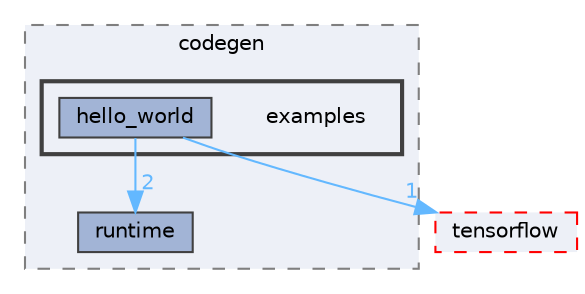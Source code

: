digraph "Arduino/GetStartedWithMachineLearningOnArduino/tflite-micro-main/codegen/examples"
{
 // LATEX_PDF_SIZE
  bgcolor="transparent";
  edge [fontname=Helvetica,fontsize=10,labelfontname=Helvetica,labelfontsize=10];
  node [fontname=Helvetica,fontsize=10,shape=box,height=0.2,width=0.4];
  compound=true
  subgraph clusterdir_2fece6b1fc2c2a9489c6b885f8ac0b63 {
    graph [ bgcolor="#edf0f7", pencolor="grey50", label="codegen", fontname=Helvetica,fontsize=10 style="filled,dashed", URL="dir_2fece6b1fc2c2a9489c6b885f8ac0b63.html",tooltip=""]
  dir_3eb9396e4d62b1d8780f7c3cf1f2af0f [label="runtime", fillcolor="#a2b4d6", color="grey25", style="filled", URL="dir_3eb9396e4d62b1d8780f7c3cf1f2af0f.html",tooltip=""];
  subgraph clusterdir_788fe723e772d4bc79862384b46b129c {
    graph [ bgcolor="#edf0f7", pencolor="grey25", label="", fontname=Helvetica,fontsize=10 style="filled,bold", URL="dir_788fe723e772d4bc79862384b46b129c.html",tooltip=""]
    dir_788fe723e772d4bc79862384b46b129c [shape=plaintext, label="examples"];
  dir_25c39d52603a0146648581c060cdcf8d [label="hello_world", fillcolor="#a2b4d6", color="grey25", style="filled", URL="dir_25c39d52603a0146648581c060cdcf8d.html",tooltip=""];
  }
  }
  dir_e5bdcbd8b9c0fefb7a2e0f3ea674e16e [label="tensorflow", fillcolor="#edf0f7", color="red", style="filled,dashed", URL="dir_e5bdcbd8b9c0fefb7a2e0f3ea674e16e.html",tooltip=""];
  dir_25c39d52603a0146648581c060cdcf8d->dir_3eb9396e4d62b1d8780f7c3cf1f2af0f [headlabel="2", labeldistance=1.5 headhref="dir_000125_000270.html" href="dir_000125_000270.html" color="steelblue1" fontcolor="steelblue1"];
  dir_25c39d52603a0146648581c060cdcf8d->dir_e5bdcbd8b9c0fefb7a2e0f3ea674e16e [headlabel="1", labeldistance=1.5 headhref="dir_000125_000317.html" href="dir_000125_000317.html" color="steelblue1" fontcolor="steelblue1"];
}
